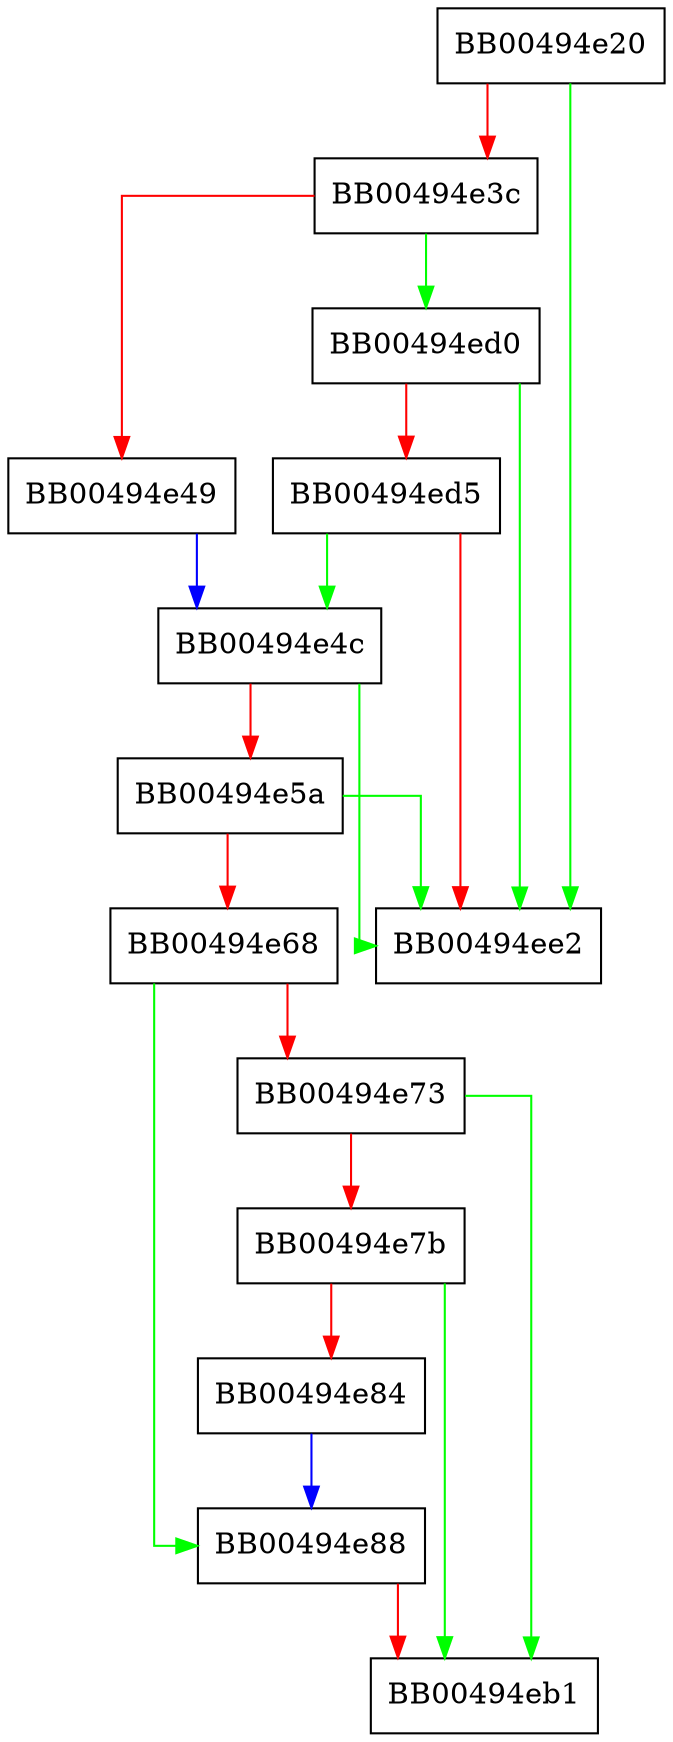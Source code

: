 digraph SSL_add_expected_rpk {
  node [shape="box"];
  graph [splines=ortho];
  BB00494e20 -> BB00494ee2 [color="green"];
  BB00494e20 -> BB00494e3c [color="red"];
  BB00494e3c -> BB00494ed0 [color="green"];
  BB00494e3c -> BB00494e49 [color="red"];
  BB00494e49 -> BB00494e4c [color="blue"];
  BB00494e4c -> BB00494ee2 [color="green"];
  BB00494e4c -> BB00494e5a [color="red"];
  BB00494e5a -> BB00494ee2 [color="green"];
  BB00494e5a -> BB00494e68 [color="red"];
  BB00494e68 -> BB00494e88 [color="green"];
  BB00494e68 -> BB00494e73 [color="red"];
  BB00494e73 -> BB00494eb1 [color="green"];
  BB00494e73 -> BB00494e7b [color="red"];
  BB00494e7b -> BB00494eb1 [color="green"];
  BB00494e7b -> BB00494e84 [color="red"];
  BB00494e84 -> BB00494e88 [color="blue"];
  BB00494e88 -> BB00494eb1 [color="red"];
  BB00494ed0 -> BB00494ee2 [color="green"];
  BB00494ed0 -> BB00494ed5 [color="red"];
  BB00494ed5 -> BB00494e4c [color="green"];
  BB00494ed5 -> BB00494ee2 [color="red"];
}